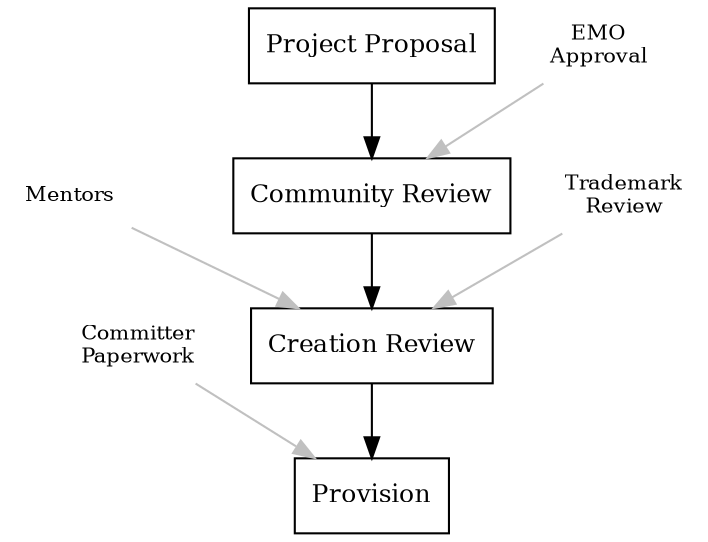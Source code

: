 digraph {
	// Graph properties
	bgcolor=transparent
	
	// Nodes that define the key points in the process
	node [shape=box;style=filled;fillcolor=white;fontsize=12];
	proposal[label="Project Proposal", group=g1];
	community[label="Community Review", group=g1];
	review[label="Creation Review", group=g1];
	provision[label="Provision", group=g1]
	
	// Nodes that define things that we need
	node [shape=plaintext;fillcolor=transparent;fontsize=10]
	approval [label="EMO\nApproval"]
	trademark [label="Trademark\nReview"]
	mentors [label="Mentors"]
	paperwork [label="Committer\nPaperwork"]

	// Stitch the key points together
	proposal -> community -> review -> provision
	
	// Use grey lines to add in the things we need
	edge [color=grey]
	approval -> community
	mentors -> review
	trademark -> review
	paperwork -> provision
	
	// Force the trademark and mentors boxes to
	// be on either side of the main process points.
	// Do this by creating invisible lines that would
	// cross if they are on the same side.
	node[style=invis] ic
	edge [style=invis]
	trademark -> ic
	mentors->provision
}